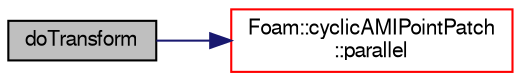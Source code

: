 digraph "doTransform"
{
  bgcolor="transparent";
  edge [fontname="FreeSans",fontsize="10",labelfontname="FreeSans",labelfontsize="10"];
  node [fontname="FreeSans",fontsize="10",shape=record];
  rankdir="LR";
  Node178 [label="doTransform",height=0.2,width=0.4,color="black", fillcolor="grey75", style="filled", fontcolor="black"];
  Node178 -> Node179 [color="midnightblue",fontsize="10",style="solid",fontname="FreeSans"];
  Node179 [label="Foam::cyclicAMIPointPatch\l::parallel",height=0.2,width=0.4,color="red",URL="$a24938.html#a43c63a53e603cc6b858e46a01e6213d4",tooltip="Are the cyclic planes parallel. "];
}
